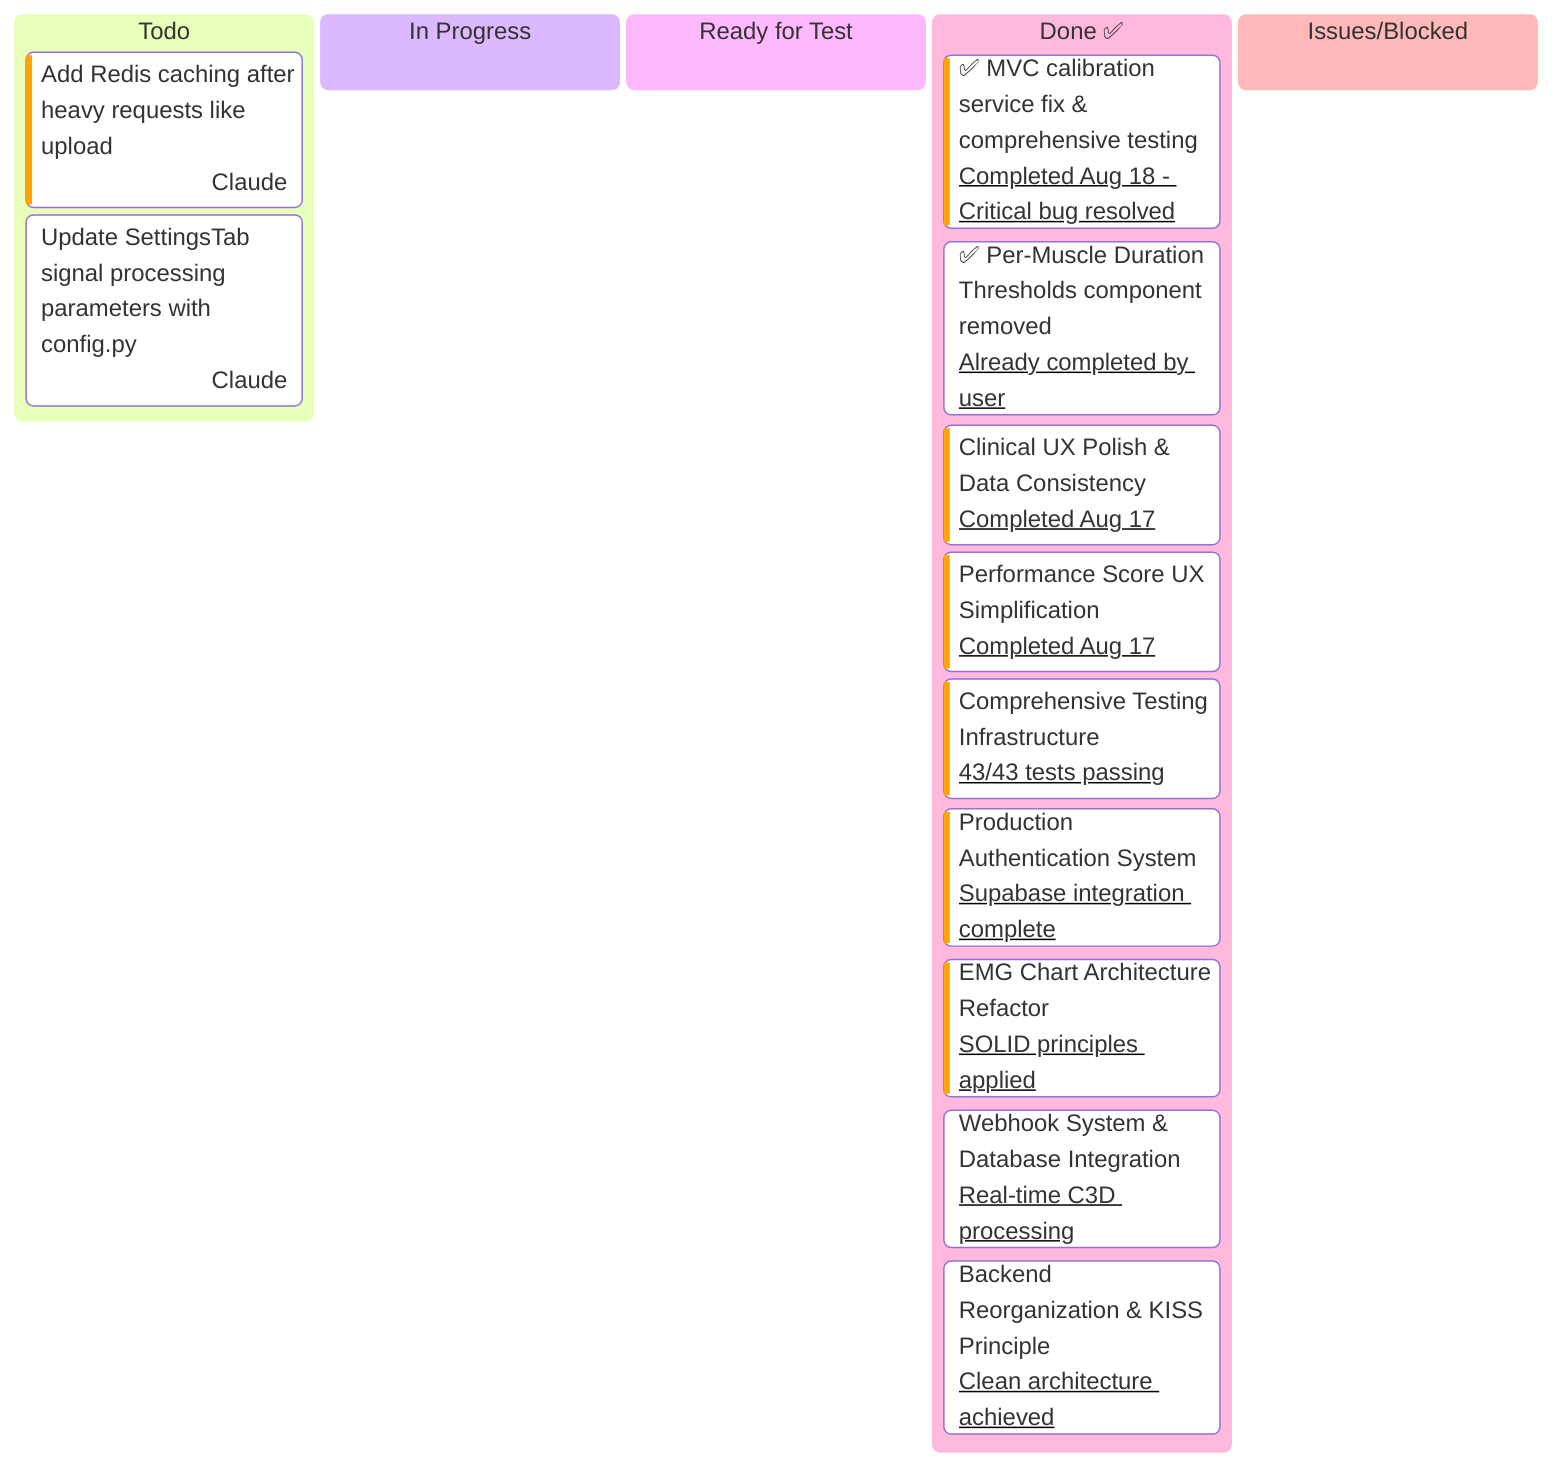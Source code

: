 ---
config:
  kanban:
    ticketBaseUrl: 'https://github.com/pwablo/emg-c3d-analyzer/issues/'
---
kanban
  Todo
    task2[Add Redis caching after heavy requests like upload]@{ priority: 'High', assigned: 'Claude' }
    task4[Update SettingsTab signal processing parameters with config.py]@{ priority: 'Medium', assigned: 'Claude' }
    
  In Progress
    
  Ready for Test  
    
  Done ✅
    task1[✅ MVC calibration service fix & comprehensive testing]@{ priority: 'High', ticket: 'Completed Aug 18 - Critical bug resolved' }
    task3[✅ Per-Muscle Duration Thresholds component removed]@{ priority: 'Medium', ticket: 'Already completed by user' }
    id1[Clinical UX Polish & Data Consistency]@{ priority: 'High', ticket: 'Completed Aug 17' }
    id2[Performance Score UX Simplification]@{ priority: 'High', ticket: 'Completed Aug 17' }
    id3[Comprehensive Testing Infrastructure]@{ priority: 'High', ticket: '43/43 tests passing' }
    id4[Production Authentication System]@{ priority: 'High', ticket: 'Supabase integration complete' }
    id5[EMG Chart Architecture Refactor]@{ priority: 'High', ticket: 'SOLID principles applied' }
    id6[Webhook System & Database Integration]@{ priority: 'Medium', ticket: 'Real-time C3D processing' }
    id7[Backend Reorganization & KISS Principle]@{ priority: 'Medium', ticket: 'Clean architecture achieved' }
    
  Issues/Blocked